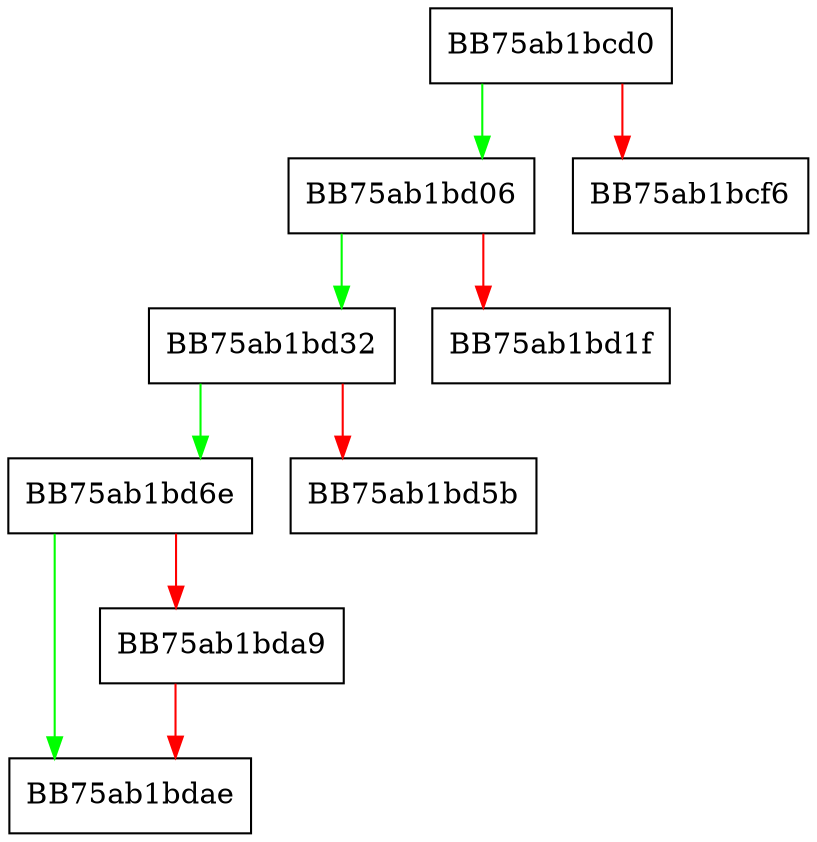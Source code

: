 digraph GetProcessProtection {
  node [shape="box"];
  graph [splines=ortho];
  BB75ab1bcd0 -> BB75ab1bd06 [color="green"];
  BB75ab1bcd0 -> BB75ab1bcf6 [color="red"];
  BB75ab1bd06 -> BB75ab1bd32 [color="green"];
  BB75ab1bd06 -> BB75ab1bd1f [color="red"];
  BB75ab1bd32 -> BB75ab1bd6e [color="green"];
  BB75ab1bd32 -> BB75ab1bd5b [color="red"];
  BB75ab1bd6e -> BB75ab1bdae [color="green"];
  BB75ab1bd6e -> BB75ab1bda9 [color="red"];
  BB75ab1bda9 -> BB75ab1bdae [color="red"];
}